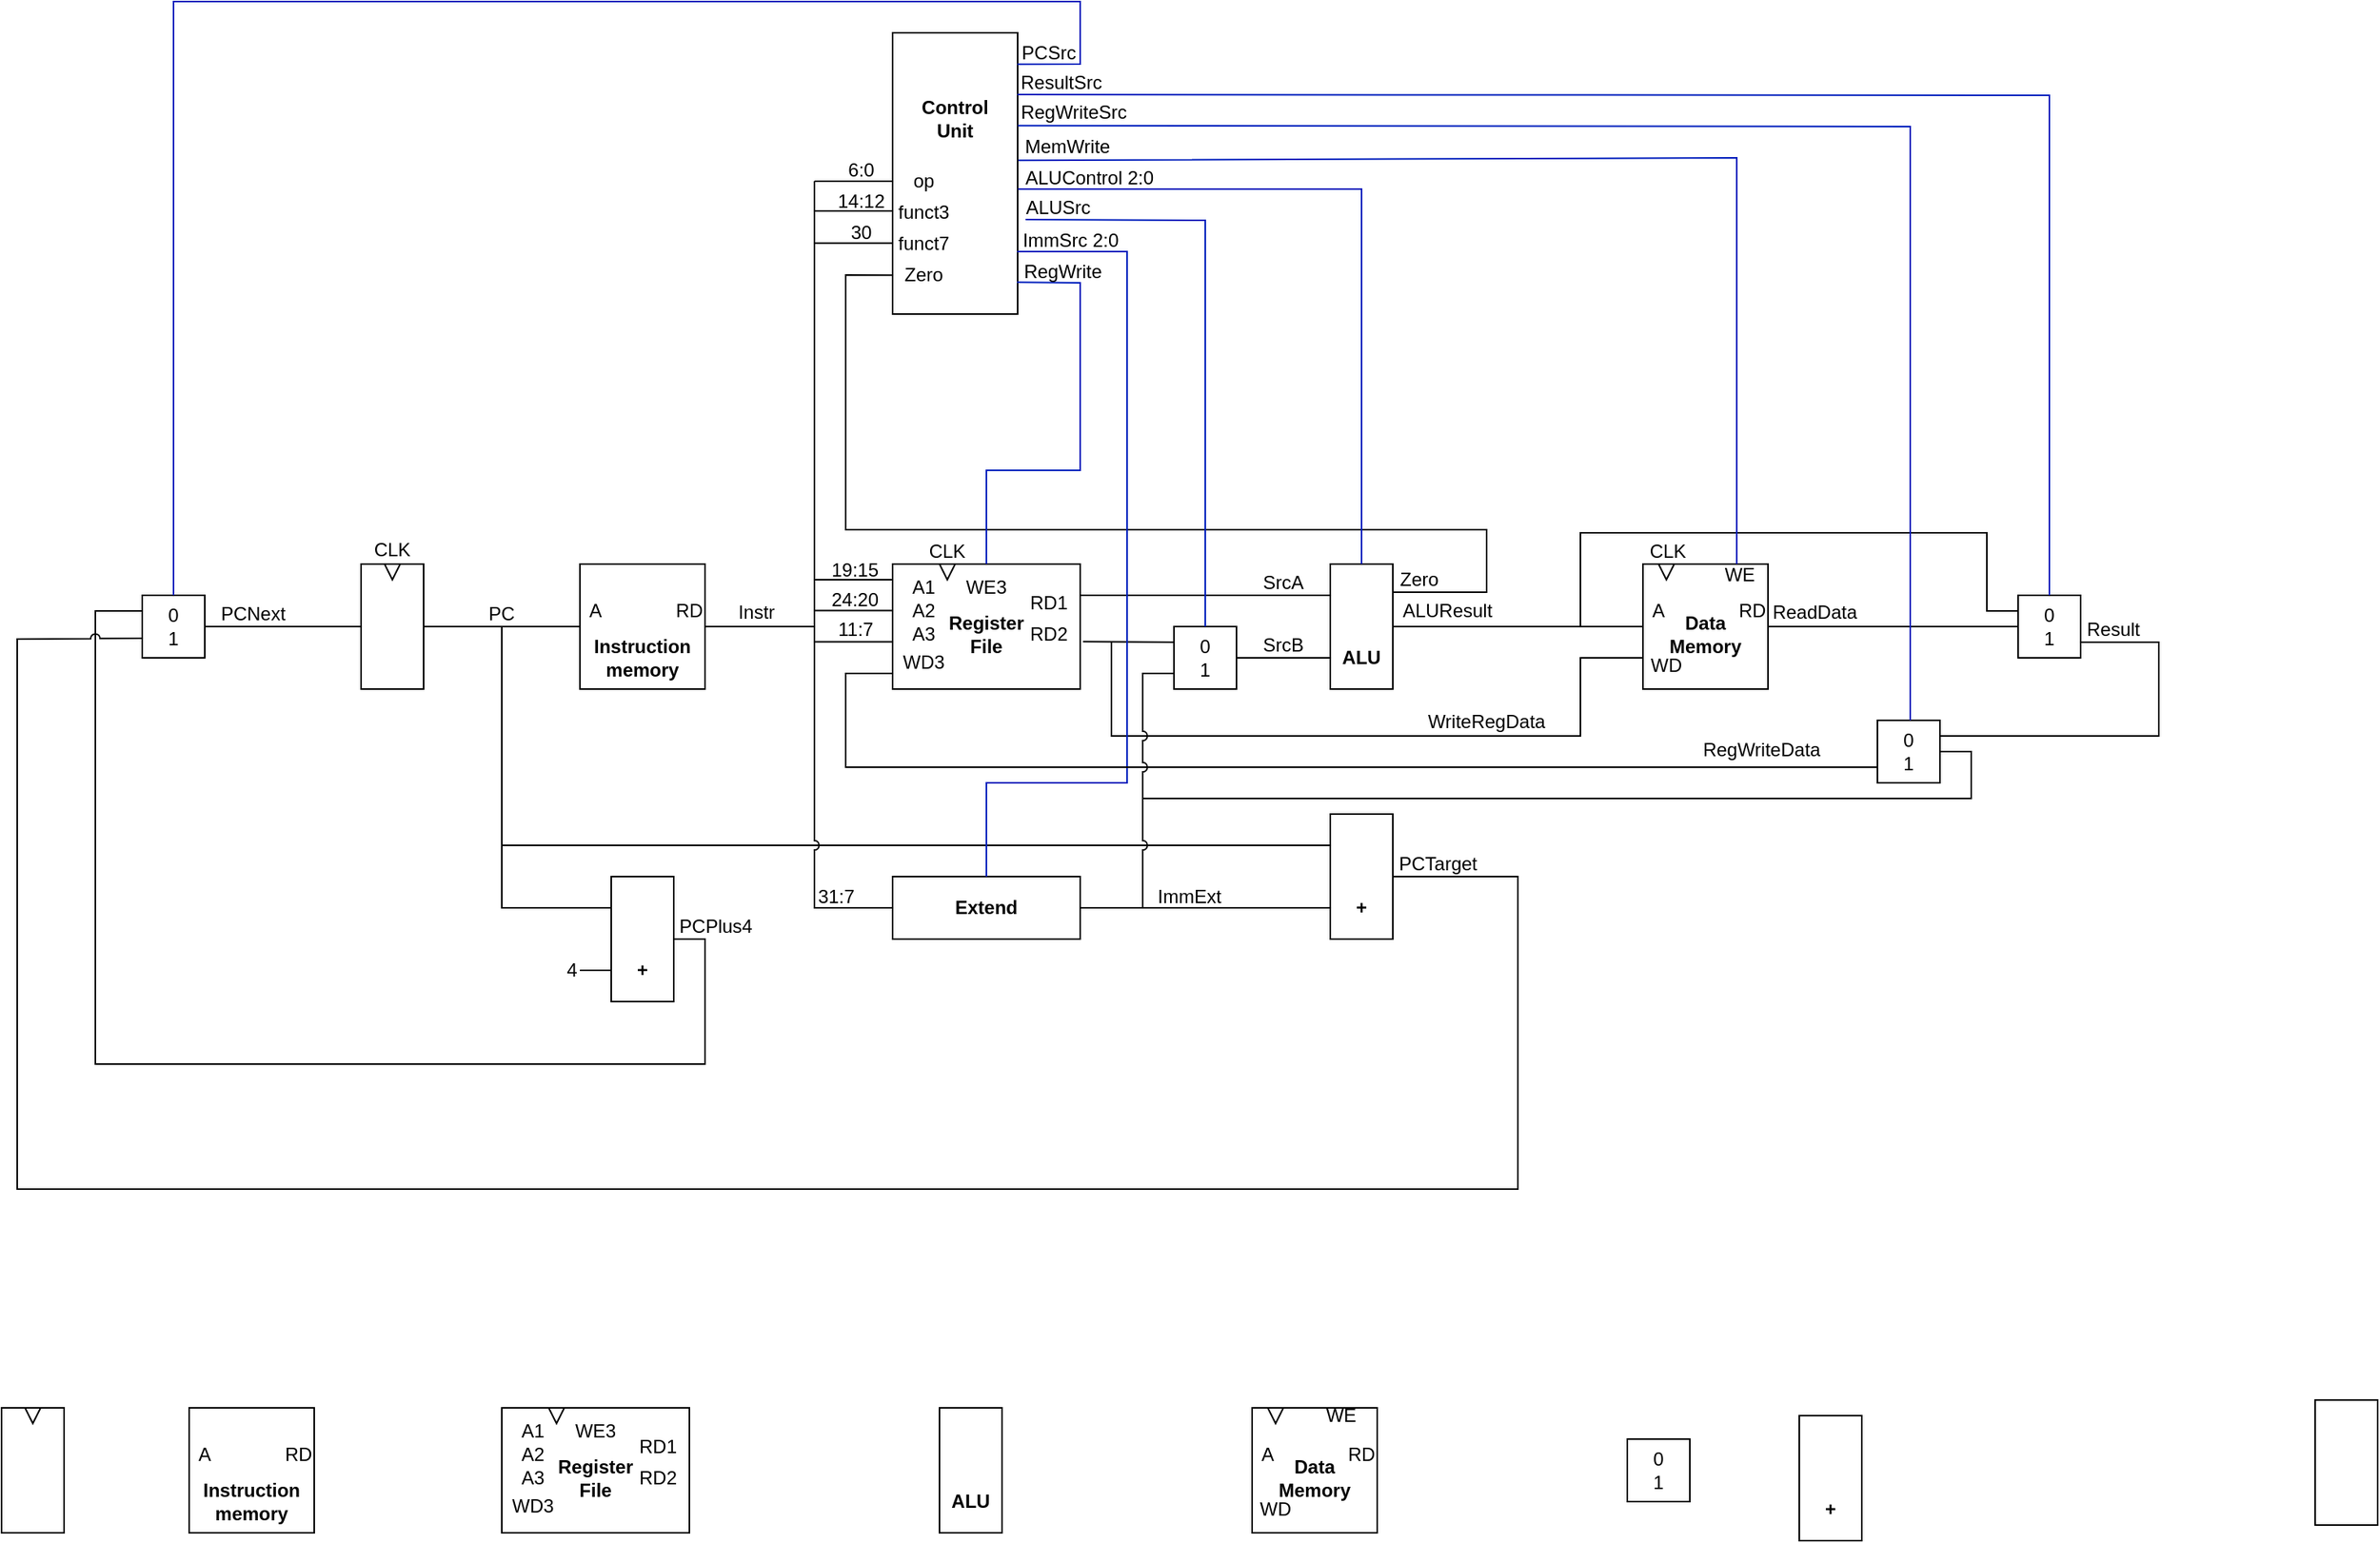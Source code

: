 <mxfile version="24.7.8">
  <diagram name="Seite-1" id="B3wQDSn_Ggxe3-jawK9m">
    <mxGraphModel dx="2730" dy="1460" grid="1" gridSize="5" guides="1" tooltips="1" connect="1" arrows="1" fold="1" page="1" pageScale="1" pageWidth="827" pageHeight="1169" math="0" shadow="0">
      <root>
        <mxCell id="0" />
        <mxCell id="1" parent="0" />
        <mxCell id="v6nRL9ZyeJhq903niSc_-1" value="" style="rounded=0;whiteSpace=wrap;html=1;" parent="1" vertex="1">
          <mxGeometry x="70" y="1380" width="80" height="80" as="geometry" />
        </mxCell>
        <mxCell id="v6nRL9ZyeJhq903niSc_-2" value="&lt;b&gt;Instruction&lt;/b&gt;&lt;div&gt;&lt;b&gt;memory&lt;/b&gt;&lt;/div&gt;" style="text;html=1;align=center;verticalAlign=middle;whiteSpace=wrap;rounded=0;" parent="1" vertex="1">
          <mxGeometry x="80" y="1425" width="60" height="30" as="geometry" />
        </mxCell>
        <mxCell id="v6nRL9ZyeJhq903niSc_-3" value="A" style="text;html=1;align=center;verticalAlign=middle;whiteSpace=wrap;rounded=0;" parent="1" vertex="1">
          <mxGeometry x="50" y="1395" width="60" height="30" as="geometry" />
        </mxCell>
        <mxCell id="v6nRL9ZyeJhq903niSc_-4" value="RD" style="text;html=1;align=center;verticalAlign=middle;whiteSpace=wrap;rounded=0;" parent="1" vertex="1">
          <mxGeometry x="110" y="1395" width="60" height="30" as="geometry" />
        </mxCell>
        <mxCell id="v6nRL9ZyeJhq903niSc_-5" value="" style="rounded=0;whiteSpace=wrap;html=1;" parent="1" vertex="1">
          <mxGeometry x="270" y="1380" width="120" height="80" as="geometry" />
        </mxCell>
        <mxCell id="v6nRL9ZyeJhq903niSc_-6" value="&lt;b&gt;Register File&lt;/b&gt;" style="text;html=1;align=center;verticalAlign=middle;whiteSpace=wrap;rounded=0;" parent="1" vertex="1">
          <mxGeometry x="300" y="1410" width="60" height="30" as="geometry" />
        </mxCell>
        <mxCell id="v6nRL9ZyeJhq903niSc_-7" value="A1" style="text;html=1;align=center;verticalAlign=middle;whiteSpace=wrap;rounded=0;" parent="1" vertex="1">
          <mxGeometry x="260" y="1380" width="60" height="30" as="geometry" />
        </mxCell>
        <mxCell id="v6nRL9ZyeJhq903niSc_-8" value="A2" style="text;html=1;align=center;verticalAlign=middle;whiteSpace=wrap;rounded=0;" parent="1" vertex="1">
          <mxGeometry x="260" y="1395" width="60" height="30" as="geometry" />
        </mxCell>
        <mxCell id="v6nRL9ZyeJhq903niSc_-9" value="A3" style="text;html=1;align=center;verticalAlign=middle;whiteSpace=wrap;rounded=0;" parent="1" vertex="1">
          <mxGeometry x="260" y="1410" width="60" height="30" as="geometry" />
        </mxCell>
        <mxCell id="v6nRL9ZyeJhq903niSc_-10" value="WD3" style="text;html=1;align=center;verticalAlign=middle;whiteSpace=wrap;rounded=0;" parent="1" vertex="1">
          <mxGeometry x="260" y="1430" width="60" height="25" as="geometry" />
        </mxCell>
        <mxCell id="v6nRL9ZyeJhq903niSc_-11" value="RD1" style="text;html=1;align=center;verticalAlign=middle;whiteSpace=wrap;rounded=0;" parent="1" vertex="1">
          <mxGeometry x="340" y="1390" width="60" height="30" as="geometry" />
        </mxCell>
        <mxCell id="v6nRL9ZyeJhq903niSc_-12" value="RD2" style="text;html=1;align=center;verticalAlign=middle;whiteSpace=wrap;rounded=0;" parent="1" vertex="1">
          <mxGeometry x="340" y="1410" width="60" height="30" as="geometry" />
        </mxCell>
        <mxCell id="v6nRL9ZyeJhq903niSc_-13" value="WE3" style="text;html=1;align=center;verticalAlign=middle;whiteSpace=wrap;rounded=0;" parent="1" vertex="1">
          <mxGeometry x="300" y="1380" width="60" height="30" as="geometry" />
        </mxCell>
        <mxCell id="v6nRL9ZyeJhq903niSc_-14" value="" style="triangle;whiteSpace=wrap;html=1;rotation=90;" parent="1" vertex="1">
          <mxGeometry x="300" y="1380" width="10" height="10" as="geometry" />
        </mxCell>
        <mxCell id="v6nRL9ZyeJhq903niSc_-18" value="" style="rounded=0;whiteSpace=wrap;html=1;" parent="1" vertex="1">
          <mxGeometry x="550" y="1380" width="40" height="80" as="geometry" />
        </mxCell>
        <mxCell id="v6nRL9ZyeJhq903niSc_-19" value="&lt;b&gt;ALU&lt;/b&gt;" style="text;html=1;align=center;verticalAlign=middle;whiteSpace=wrap;rounded=0;" parent="1" vertex="1">
          <mxGeometry x="540" y="1425" width="60" height="30" as="geometry" />
        </mxCell>
        <mxCell id="v6nRL9ZyeJhq903niSc_-21" value="" style="rounded=0;whiteSpace=wrap;html=1;" parent="1" vertex="1">
          <mxGeometry x="750" y="1380" width="80" height="80" as="geometry" />
        </mxCell>
        <mxCell id="v6nRL9ZyeJhq903niSc_-22" value="&lt;b&gt;Data&lt;/b&gt;&lt;div&gt;&lt;b&gt;Memory&lt;/b&gt;&lt;/div&gt;" style="text;html=1;align=center;verticalAlign=middle;whiteSpace=wrap;rounded=0;" parent="1" vertex="1">
          <mxGeometry x="760" y="1410" width="60" height="30" as="geometry" />
        </mxCell>
        <mxCell id="v6nRL9ZyeJhq903niSc_-23" value="A" style="text;html=1;align=center;verticalAlign=middle;whiteSpace=wrap;rounded=0;" parent="1" vertex="1">
          <mxGeometry x="730" y="1395" width="60" height="30" as="geometry" />
        </mxCell>
        <mxCell id="v6nRL9ZyeJhq903niSc_-24" value="RD" style="text;html=1;align=center;verticalAlign=middle;whiteSpace=wrap;rounded=0;" parent="1" vertex="1">
          <mxGeometry x="790" y="1395" width="60" height="30" as="geometry" />
        </mxCell>
        <mxCell id="v6nRL9ZyeJhq903niSc_-25" value="WE" style="text;html=1;align=center;verticalAlign=middle;whiteSpace=wrap;rounded=0;" parent="1" vertex="1">
          <mxGeometry x="777" y="1370" width="60" height="30" as="geometry" />
        </mxCell>
        <mxCell id="v6nRL9ZyeJhq903niSc_-27" value="" style="triangle;whiteSpace=wrap;html=1;rotation=90;" parent="1" vertex="1">
          <mxGeometry x="760" y="1380" width="10" height="10" as="geometry" />
        </mxCell>
        <mxCell id="v6nRL9ZyeJhq903niSc_-28" value="WD" style="text;html=1;align=center;verticalAlign=middle;whiteSpace=wrap;rounded=0;" parent="1" vertex="1">
          <mxGeometry x="735" y="1430" width="60" height="30" as="geometry" />
        </mxCell>
        <mxCell id="v6nRL9ZyeJhq903niSc_-29" value="" style="rounded=0;whiteSpace=wrap;html=1;" parent="1" vertex="1">
          <mxGeometry x="990" y="1400" width="40" height="40" as="geometry" />
        </mxCell>
        <mxCell id="v6nRL9ZyeJhq903niSc_-30" value="0&lt;div&gt;1&lt;/div&gt;" style="text;html=1;align=center;verticalAlign=middle;whiteSpace=wrap;rounded=0;" parent="1" vertex="1">
          <mxGeometry x="980" y="1405" width="60" height="30" as="geometry" />
        </mxCell>
        <mxCell id="v6nRL9ZyeJhq903niSc_-47" value="" style="rounded=0;whiteSpace=wrap;html=1;" parent="1" vertex="1">
          <mxGeometry x="1430" y="1375" width="40" height="80" as="geometry" />
        </mxCell>
        <mxCell id="v6nRL9ZyeJhq903niSc_-49" value="" style="rounded=0;whiteSpace=wrap;html=1;" parent="1" vertex="1">
          <mxGeometry x="320" y="840" width="80" height="80" as="geometry" />
        </mxCell>
        <mxCell id="v6nRL9ZyeJhq903niSc_-50" value="&lt;b&gt;Instruction&lt;/b&gt;&lt;div&gt;&lt;b&gt;memory&lt;/b&gt;&lt;/div&gt;" style="text;html=1;align=center;verticalAlign=middle;whiteSpace=wrap;rounded=0;" parent="1" vertex="1">
          <mxGeometry x="330" y="885" width="60" height="30" as="geometry" />
        </mxCell>
        <mxCell id="v6nRL9ZyeJhq903niSc_-51" value="A" style="text;html=1;align=center;verticalAlign=middle;whiteSpace=wrap;rounded=0;" parent="1" vertex="1">
          <mxGeometry x="300" y="855" width="60" height="30" as="geometry" />
        </mxCell>
        <mxCell id="v6nRL9ZyeJhq903niSc_-52" value="RD" style="text;html=1;align=center;verticalAlign=middle;whiteSpace=wrap;rounded=0;" parent="1" vertex="1">
          <mxGeometry x="360" y="855" width="60" height="30" as="geometry" />
        </mxCell>
        <mxCell id="v6nRL9ZyeJhq903niSc_-53" value="" style="rounded=0;whiteSpace=wrap;html=1;" parent="1" vertex="1">
          <mxGeometry x="520" y="840" width="120" height="80" as="geometry" />
        </mxCell>
        <mxCell id="v6nRL9ZyeJhq903niSc_-54" value="&lt;b&gt;Register File&lt;/b&gt;" style="text;html=1;align=center;verticalAlign=middle;whiteSpace=wrap;rounded=0;" parent="1" vertex="1">
          <mxGeometry x="550" y="870" width="60" height="30" as="geometry" />
        </mxCell>
        <mxCell id="v6nRL9ZyeJhq903niSc_-55" value="A1" style="text;html=1;align=center;verticalAlign=middle;whiteSpace=wrap;rounded=0;" parent="1" vertex="1">
          <mxGeometry x="510" y="840" width="60" height="30" as="geometry" />
        </mxCell>
        <mxCell id="v6nRL9ZyeJhq903niSc_-56" value="A2" style="text;html=1;align=center;verticalAlign=middle;whiteSpace=wrap;rounded=0;" parent="1" vertex="1">
          <mxGeometry x="510" y="855" width="60" height="30" as="geometry" />
        </mxCell>
        <mxCell id="v6nRL9ZyeJhq903niSc_-57" value="A3" style="text;html=1;align=center;verticalAlign=middle;whiteSpace=wrap;rounded=0;" parent="1" vertex="1">
          <mxGeometry x="510" y="870" width="60" height="30" as="geometry" />
        </mxCell>
        <mxCell id="v6nRL9ZyeJhq903niSc_-58" value="WD3" style="text;html=1;align=center;verticalAlign=middle;whiteSpace=wrap;rounded=0;" parent="1" vertex="1">
          <mxGeometry x="510" y="890" width="60" height="25" as="geometry" />
        </mxCell>
        <mxCell id="v6nRL9ZyeJhq903niSc_-59" value="RD1" style="text;html=1;align=center;verticalAlign=middle;whiteSpace=wrap;rounded=0;" parent="1" vertex="1">
          <mxGeometry x="590" y="850" width="60" height="30" as="geometry" />
        </mxCell>
        <mxCell id="v6nRL9ZyeJhq903niSc_-60" value="RD2" style="text;html=1;align=center;verticalAlign=middle;whiteSpace=wrap;rounded=0;" parent="1" vertex="1">
          <mxGeometry x="590" y="870" width="60" height="30" as="geometry" />
        </mxCell>
        <mxCell id="v6nRL9ZyeJhq903niSc_-61" value="WE3" style="text;html=1;align=center;verticalAlign=middle;whiteSpace=wrap;rounded=0;" parent="1" vertex="1">
          <mxGeometry x="550" y="840" width="60" height="30" as="geometry" />
        </mxCell>
        <mxCell id="v6nRL9ZyeJhq903niSc_-62" value="" style="triangle;whiteSpace=wrap;html=1;rotation=90;" parent="1" vertex="1">
          <mxGeometry x="550" y="840" width="10" height="10" as="geometry" />
        </mxCell>
        <mxCell id="v6nRL9ZyeJhq903niSc_-63" value="" style="rounded=0;whiteSpace=wrap;html=1;" parent="1" vertex="1">
          <mxGeometry x="800" y="840" width="40" height="80" as="geometry" />
        </mxCell>
        <mxCell id="v6nRL9ZyeJhq903niSc_-64" value="&lt;b&gt;ALU&lt;/b&gt;" style="text;html=1;align=center;verticalAlign=middle;whiteSpace=wrap;rounded=0;" parent="1" vertex="1">
          <mxGeometry x="790" y="885" width="60" height="30" as="geometry" />
        </mxCell>
        <mxCell id="v6nRL9ZyeJhq903niSc_-65" value="" style="rounded=0;whiteSpace=wrap;html=1;" parent="1" vertex="1">
          <mxGeometry x="1000" y="840" width="80" height="80" as="geometry" />
        </mxCell>
        <mxCell id="v6nRL9ZyeJhq903niSc_-66" value="&lt;b&gt;Data&lt;/b&gt;&lt;div&gt;&lt;b&gt;Memory&lt;/b&gt;&lt;/div&gt;" style="text;html=1;align=center;verticalAlign=middle;whiteSpace=wrap;rounded=0;" parent="1" vertex="1">
          <mxGeometry x="1010" y="870" width="60" height="30" as="geometry" />
        </mxCell>
        <mxCell id="v6nRL9ZyeJhq903niSc_-67" value="A" style="text;html=1;align=center;verticalAlign=middle;whiteSpace=wrap;rounded=0;" parent="1" vertex="1">
          <mxGeometry x="980" y="855" width="60" height="30" as="geometry" />
        </mxCell>
        <mxCell id="v6nRL9ZyeJhq903niSc_-68" value="RD" style="text;html=1;align=center;verticalAlign=middle;whiteSpace=wrap;rounded=0;" parent="1" vertex="1">
          <mxGeometry x="1040" y="855" width="60" height="30" as="geometry" />
        </mxCell>
        <mxCell id="v6nRL9ZyeJhq903niSc_-69" value="WE" style="text;html=1;align=center;verticalAlign=middle;whiteSpace=wrap;rounded=0;" parent="1" vertex="1">
          <mxGeometry x="1032" y="832" width="60" height="30" as="geometry" />
        </mxCell>
        <mxCell id="v6nRL9ZyeJhq903niSc_-70" value="" style="triangle;whiteSpace=wrap;html=1;rotation=90;" parent="1" vertex="1">
          <mxGeometry x="1010" y="840" width="10" height="10" as="geometry" />
        </mxCell>
        <mxCell id="v6nRL9ZyeJhq903niSc_-71" value="WD" style="text;html=1;align=center;verticalAlign=middle;whiteSpace=wrap;rounded=0;" parent="1" vertex="1">
          <mxGeometry x="985" y="890" width="60" height="30" as="geometry" />
        </mxCell>
        <mxCell id="v6nRL9ZyeJhq903niSc_-72" value="" style="rounded=0;whiteSpace=wrap;html=1;" parent="1" vertex="1">
          <mxGeometry x="1240" y="860" width="40" height="40" as="geometry" />
        </mxCell>
        <mxCell id="v6nRL9ZyeJhq903niSc_-73" value="0&lt;div&gt;1&lt;/div&gt;" style="text;html=1;align=center;verticalAlign=middle;whiteSpace=wrap;rounded=0;" parent="1" vertex="1">
          <mxGeometry x="1230" y="865" width="60" height="30" as="geometry" />
        </mxCell>
        <mxCell id="v6nRL9ZyeJhq903niSc_-74" value="" style="rounded=0;whiteSpace=wrap;html=1;" parent="1" vertex="1">
          <mxGeometry x="800" y="1000" width="40" height="80" as="geometry" />
        </mxCell>
        <mxCell id="v6nRL9ZyeJhq903niSc_-75" value="&lt;b&gt;+&lt;/b&gt;" style="text;html=1;align=center;verticalAlign=middle;whiteSpace=wrap;rounded=0;" parent="1" vertex="1">
          <mxGeometry x="790" y="1045" width="60" height="30" as="geometry" />
        </mxCell>
        <mxCell id="v6nRL9ZyeJhq903niSc_-76" value="" style="rounded=0;whiteSpace=wrap;html=1;" parent="1" vertex="1">
          <mxGeometry x="520" y="1040" width="120" height="40" as="geometry" />
        </mxCell>
        <mxCell id="v6nRL9ZyeJhq903niSc_-77" value="&lt;b&gt;Extend&lt;/b&gt;" style="text;html=1;align=center;verticalAlign=middle;whiteSpace=wrap;rounded=0;" parent="1" vertex="1">
          <mxGeometry x="550" y="1045" width="60" height="30" as="geometry" />
        </mxCell>
        <mxCell id="v6nRL9ZyeJhq903niSc_-78" value="" style="rounded=0;whiteSpace=wrap;html=1;" parent="1" vertex="1">
          <mxGeometry x="340" y="1040" width="40" height="80" as="geometry" />
        </mxCell>
        <mxCell id="v6nRL9ZyeJhq903niSc_-79" value="&lt;b&gt;+&lt;/b&gt;" style="text;html=1;align=center;verticalAlign=middle;whiteSpace=wrap;rounded=0;" parent="1" vertex="1">
          <mxGeometry x="330" y="1085" width="60" height="30" as="geometry" />
        </mxCell>
        <mxCell id="v6nRL9ZyeJhq903niSc_-80" value="" style="rounded=0;whiteSpace=wrap;html=1;" parent="1" vertex="1">
          <mxGeometry x="1100" y="1385" width="40" height="80" as="geometry" />
        </mxCell>
        <mxCell id="v6nRL9ZyeJhq903niSc_-81" value="&lt;b&gt;+&lt;/b&gt;" style="text;html=1;align=center;verticalAlign=middle;whiteSpace=wrap;rounded=0;" parent="1" vertex="1">
          <mxGeometry x="1090" y="1430" width="60" height="30" as="geometry" />
        </mxCell>
        <mxCell id="v6nRL9ZyeJhq903niSc_-82" value="" style="rounded=0;whiteSpace=wrap;html=1;" parent="1" vertex="1">
          <mxGeometry x="40" y="860" width="40" height="40" as="geometry" />
        </mxCell>
        <mxCell id="v6nRL9ZyeJhq903niSc_-83" value="0&lt;div&gt;1&lt;/div&gt;" style="text;html=1;align=center;verticalAlign=middle;whiteSpace=wrap;rounded=0;" parent="1" vertex="1">
          <mxGeometry x="40" y="865" width="40" height="30" as="geometry" />
        </mxCell>
        <mxCell id="v6nRL9ZyeJhq903niSc_-84" value="" style="rounded=0;whiteSpace=wrap;html=1;" parent="1" vertex="1">
          <mxGeometry x="-50" y="1380" width="40" height="80" as="geometry" />
        </mxCell>
        <mxCell id="v6nRL9ZyeJhq903niSc_-86" value="" style="triangle;whiteSpace=wrap;html=1;rotation=90;" parent="1" vertex="1">
          <mxGeometry x="-35" y="1380" width="10" height="10" as="geometry" />
        </mxCell>
        <mxCell id="v6nRL9ZyeJhq903niSc_-94" value="" style="rounded=0;whiteSpace=wrap;html=1;" parent="1" vertex="1">
          <mxGeometry x="180" y="840" width="40" height="80" as="geometry" />
        </mxCell>
        <mxCell id="v6nRL9ZyeJhq903niSc_-95" value="" style="triangle;whiteSpace=wrap;html=1;rotation=90;" parent="1" vertex="1">
          <mxGeometry x="195" y="840" width="10" height="10" as="geometry" />
        </mxCell>
        <mxCell id="v6nRL9ZyeJhq903niSc_-97" value="" style="rounded=0;whiteSpace=wrap;html=1;" parent="1" vertex="1">
          <mxGeometry x="700" y="880" width="40" height="40" as="geometry" />
        </mxCell>
        <mxCell id="v6nRL9ZyeJhq903niSc_-98" value="0&lt;div&gt;1&lt;/div&gt;" style="text;html=1;align=center;verticalAlign=middle;whiteSpace=wrap;rounded=0;" parent="1" vertex="1">
          <mxGeometry x="690" y="885" width="60" height="30" as="geometry" />
        </mxCell>
        <mxCell id="v6nRL9ZyeJhq903niSc_-100" value="" style="endArrow=none;html=1;rounded=0;entryX=0;entryY=0.5;entryDx=0;entryDy=0;exitX=1;exitY=0.5;exitDx=0;exitDy=0;" parent="1" source="v6nRL9ZyeJhq903niSc_-83" target="v6nRL9ZyeJhq903niSc_-94" edge="1">
          <mxGeometry width="50" height="50" relative="1" as="geometry">
            <mxPoint x="80" y="880" as="sourcePoint" />
            <mxPoint x="180" y="879" as="targetPoint" />
          </mxGeometry>
        </mxCell>
        <mxCell id="v6nRL9ZyeJhq903niSc_-101" value="" style="endArrow=none;html=1;rounded=0;exitX=1;exitY=0.5;exitDx=0;exitDy=0;entryX=0;entryY=0.5;entryDx=0;entryDy=0;" parent="1" source="v6nRL9ZyeJhq903niSc_-94" target="v6nRL9ZyeJhq903niSc_-49" edge="1">
          <mxGeometry width="50" height="50" relative="1" as="geometry">
            <mxPoint x="160" y="960" as="sourcePoint" />
            <mxPoint x="210" y="910" as="targetPoint" />
          </mxGeometry>
        </mxCell>
        <mxCell id="v6nRL9ZyeJhq903niSc_-102" value="" style="endArrow=none;html=1;rounded=0;exitX=0;exitY=0.25;exitDx=0;exitDy=0;" parent="1" source="v6nRL9ZyeJhq903niSc_-78" edge="1">
          <mxGeometry width="50" height="50" relative="1" as="geometry">
            <mxPoint x="270" y="1040" as="sourcePoint" />
            <mxPoint x="270" y="880" as="targetPoint" />
            <Array as="points">
              <mxPoint x="270" y="1060" />
            </Array>
          </mxGeometry>
        </mxCell>
        <mxCell id="v6nRL9ZyeJhq903niSc_-103" value="" style="endArrow=none;html=1;rounded=0;exitX=0;exitY=0.75;exitDx=0;exitDy=0;" parent="1" source="v6nRL9ZyeJhq903niSc_-78" edge="1">
          <mxGeometry width="50" height="50" relative="1" as="geometry">
            <mxPoint x="170" y="980" as="sourcePoint" />
            <mxPoint x="320" y="1100" as="targetPoint" />
          </mxGeometry>
        </mxCell>
        <mxCell id="v6nRL9ZyeJhq903niSc_-104" value="" style="endArrow=none;html=1;rounded=0;exitX=1;exitY=0.5;exitDx=0;exitDy=0;entryX=0;entryY=0.25;entryDx=0;entryDy=0;" parent="1" source="v6nRL9ZyeJhq903niSc_-78" target="v6nRL9ZyeJhq903niSc_-82" edge="1">
          <mxGeometry width="50" height="50" relative="1" as="geometry">
            <mxPoint x="170" y="940" as="sourcePoint" />
            <mxPoint x="10" y="880" as="targetPoint" />
            <Array as="points">
              <mxPoint x="400" y="1080" />
              <mxPoint x="400" y="1160" />
              <mxPoint x="10" y="1160" />
              <mxPoint x="10" y="870" />
            </Array>
          </mxGeometry>
        </mxCell>
        <mxCell id="v6nRL9ZyeJhq903niSc_-105" value="PCPlus4" style="text;html=1;align=center;verticalAlign=middle;whiteSpace=wrap;rounded=0;" parent="1" vertex="1">
          <mxGeometry x="377" y="1057" width="60" height="30" as="geometry" />
        </mxCell>
        <mxCell id="v6nRL9ZyeJhq903niSc_-106" value="CLK" style="text;html=1;align=center;verticalAlign=middle;whiteSpace=wrap;rounded=0;" parent="1" vertex="1">
          <mxGeometry x="170" y="816" width="60" height="30" as="geometry" />
        </mxCell>
        <mxCell id="v6nRL9ZyeJhq903niSc_-107" value="PC" style="text;html=1;align=center;verticalAlign=middle;whiteSpace=wrap;rounded=0;" parent="1" vertex="1">
          <mxGeometry x="240" y="857" width="60" height="30" as="geometry" />
        </mxCell>
        <mxCell id="v6nRL9ZyeJhq903niSc_-108" value="" style="endArrow=none;html=1;rounded=0;" parent="1" edge="1">
          <mxGeometry width="50" height="50" relative="1" as="geometry">
            <mxPoint x="400" y="880" as="sourcePoint" />
            <mxPoint x="470" y="880" as="targetPoint" />
          </mxGeometry>
        </mxCell>
        <mxCell id="v6nRL9ZyeJhq903niSc_-109" value="Instr" style="text;html=1;align=center;verticalAlign=middle;whiteSpace=wrap;rounded=0;" parent="1" vertex="1">
          <mxGeometry x="403" y="856" width="60" height="30" as="geometry" />
        </mxCell>
        <mxCell id="v6nRL9ZyeJhq903niSc_-110" value="" style="endArrow=none;html=1;rounded=0;entryX=0;entryY=0.25;entryDx=0;entryDy=0;" parent="1" target="v6nRL9ZyeJhq903niSc_-74" edge="1">
          <mxGeometry width="50" height="50" relative="1" as="geometry">
            <mxPoint x="270" y="1020" as="sourcePoint" />
            <mxPoint x="440" y="1150" as="targetPoint" />
          </mxGeometry>
        </mxCell>
        <mxCell id="v6nRL9ZyeJhq903niSc_-111" value="4" style="text;html=1;align=center;verticalAlign=middle;whiteSpace=wrap;rounded=0;" parent="1" vertex="1">
          <mxGeometry x="285" y="1085" width="60" height="30" as="geometry" />
        </mxCell>
        <mxCell id="v6nRL9ZyeJhq903niSc_-114" value="" style="endArrow=none;html=1;rounded=0;exitX=1;exitY=0.5;exitDx=0;exitDy=0;entryX=0;entryY=0.75;entryDx=0;entryDy=0;jumpStyle=arc;" parent="1" source="v6nRL9ZyeJhq903niSc_-74" target="v6nRL9ZyeJhq903niSc_-83" edge="1">
          <mxGeometry width="50" height="50" relative="1" as="geometry">
            <mxPoint x="910" y="1020" as="sourcePoint" />
            <mxPoint x="-40" y="880" as="targetPoint" />
            <Array as="points">
              <mxPoint x="920" y="1040" />
              <mxPoint x="920" y="1240" />
              <mxPoint x="-40" y="1240" />
              <mxPoint x="-40" y="888" />
            </Array>
          </mxGeometry>
        </mxCell>
        <mxCell id="v6nRL9ZyeJhq903niSc_-115" value="" style="endArrow=none;html=1;rounded=0;entryX=0;entryY=0.75;entryDx=0;entryDy=0;exitX=1;exitY=0.5;exitDx=0;exitDy=0;" parent="1" source="v6nRL9ZyeJhq903niSc_-76" target="v6nRL9ZyeJhq903niSc_-74" edge="1">
          <mxGeometry width="50" height="50" relative="1" as="geometry">
            <mxPoint x="680" y="1190" as="sourcePoint" />
            <mxPoint x="730" y="1140" as="targetPoint" />
          </mxGeometry>
        </mxCell>
        <mxCell id="v6nRL9ZyeJhq903niSc_-116" value="PCNext" style="text;html=1;align=center;verticalAlign=middle;whiteSpace=wrap;rounded=0;" parent="1" vertex="1">
          <mxGeometry x="81" y="857" width="60" height="30" as="geometry" />
        </mxCell>
        <mxCell id="v6nRL9ZyeJhq903niSc_-117" value="PCTarget" style="text;html=1;align=center;verticalAlign=middle;whiteSpace=wrap;rounded=0;" parent="1" vertex="1">
          <mxGeometry x="839" y="1017" width="60" height="30" as="geometry" />
        </mxCell>
        <mxCell id="C3Nfjxdee0-gI_8D5c7Y-2" value="Result" style="text;html=1;align=center;verticalAlign=middle;whiteSpace=wrap;rounded=0;" parent="1" vertex="1">
          <mxGeometry x="1271" y="867" width="60" height="30" as="geometry" />
        </mxCell>
        <mxCell id="C3Nfjxdee0-gI_8D5c7Y-3" value="" style="endArrow=none;html=1;rounded=0;entryX=0;entryY=0.5;entryDx=0;entryDy=0;exitX=1;exitY=0.5;exitDx=0;exitDy=0;" parent="1" source="v6nRL9ZyeJhq903niSc_-65" target="v6nRL9ZyeJhq903niSc_-72" edge="1">
          <mxGeometry width="50" height="50" relative="1" as="geometry">
            <mxPoint x="1080" y="880" as="sourcePoint" />
            <mxPoint x="1180" y="940" as="targetPoint" />
          </mxGeometry>
        </mxCell>
        <mxCell id="C3Nfjxdee0-gI_8D5c7Y-4" value="" style="endArrow=none;html=1;rounded=0;entryX=0;entryY=0.5;entryDx=0;entryDy=0;exitX=1;exitY=0.5;exitDx=0;exitDy=0;" parent="1" source="v6nRL9ZyeJhq903niSc_-63" target="v6nRL9ZyeJhq903niSc_-65" edge="1">
          <mxGeometry width="50" height="50" relative="1" as="geometry">
            <mxPoint x="1080" y="990" as="sourcePoint" />
            <mxPoint x="1130" y="940" as="targetPoint" />
          </mxGeometry>
        </mxCell>
        <mxCell id="C3Nfjxdee0-gI_8D5c7Y-5" value="" style="endArrow=none;html=1;rounded=0;entryX=0;entryY=0.25;entryDx=0;entryDy=0;" parent="1" target="v6nRL9ZyeJhq903niSc_-72" edge="1">
          <mxGeometry width="50" height="50" relative="1" as="geometry">
            <mxPoint x="960" y="880" as="sourcePoint" />
            <mxPoint x="1200" y="860" as="targetPoint" />
            <Array as="points">
              <mxPoint x="960" y="820" />
              <mxPoint x="1220" y="820" />
              <mxPoint x="1220" y="870" />
            </Array>
          </mxGeometry>
        </mxCell>
        <mxCell id="C3Nfjxdee0-gI_8D5c7Y-6" value="ALUResult" style="text;html=1;align=center;verticalAlign=middle;whiteSpace=wrap;rounded=0;" parent="1" vertex="1">
          <mxGeometry x="845" y="855" width="60" height="30" as="geometry" />
        </mxCell>
        <mxCell id="C3Nfjxdee0-gI_8D5c7Y-7" value="ReadData" style="text;html=1;align=center;verticalAlign=middle;whiteSpace=wrap;rounded=0;" parent="1" vertex="1">
          <mxGeometry x="1080" y="856" width="60" height="30" as="geometry" />
        </mxCell>
        <mxCell id="C3Nfjxdee0-gI_8D5c7Y-8" value="" style="endArrow=none;html=1;rounded=0;entryX=0;entryY=0.25;entryDx=0;entryDy=0;exitX=1;exitY=0.25;exitDx=0;exitDy=0;" parent="1" source="v6nRL9ZyeJhq903niSc_-53" target="v6nRL9ZyeJhq903niSc_-63" edge="1">
          <mxGeometry width="50" height="50" relative="1" as="geometry">
            <mxPoint x="980" y="1040" as="sourcePoint" />
            <mxPoint x="1030" y="990" as="targetPoint" />
          </mxGeometry>
        </mxCell>
        <mxCell id="C3Nfjxdee0-gI_8D5c7Y-9" value="SrcA" style="text;html=1;align=center;verticalAlign=middle;whiteSpace=wrap;rounded=0;" parent="1" vertex="1">
          <mxGeometry x="740" y="837" width="60" height="30" as="geometry" />
        </mxCell>
        <mxCell id="C3Nfjxdee0-gI_8D5c7Y-12" value="" style="endArrow=none;html=1;rounded=0;entryX=0;entryY=0.75;entryDx=0;entryDy=0;exitX=1;exitY=0.5;exitDx=0;exitDy=0;" parent="1" source="v6nRL9ZyeJhq903niSc_-97" target="v6nRL9ZyeJhq903niSc_-63" edge="1">
          <mxGeometry width="50" height="50" relative="1" as="geometry">
            <mxPoint x="730" y="950" as="sourcePoint" />
            <mxPoint x="1030" y="990" as="targetPoint" />
          </mxGeometry>
        </mxCell>
        <mxCell id="C3Nfjxdee0-gI_8D5c7Y-13" value="SrcB" style="text;html=1;align=center;verticalAlign=middle;whiteSpace=wrap;rounded=0;" parent="1" vertex="1">
          <mxGeometry x="740" y="877" width="60" height="30" as="geometry" />
        </mxCell>
        <mxCell id="C3Nfjxdee0-gI_8D5c7Y-14" value="" style="endArrow=none;html=1;rounded=0;exitX=1.015;exitY=0.62;exitDx=0;exitDy=0;exitPerimeter=0;entryX=0;entryY=0.25;entryDx=0;entryDy=0;" parent="1" source="v6nRL9ZyeJhq903niSc_-53" target="v6nRL9ZyeJhq903niSc_-97" edge="1">
          <mxGeometry width="50" height="50" relative="1" as="geometry">
            <mxPoint x="820" y="1010" as="sourcePoint" />
            <mxPoint x="680" y="930" as="targetPoint" />
          </mxGeometry>
        </mxCell>
        <mxCell id="C3Nfjxdee0-gI_8D5c7Y-16" value="ImmExt" style="text;html=1;align=center;verticalAlign=middle;whiteSpace=wrap;rounded=0;" parent="1" vertex="1">
          <mxGeometry x="680" y="1038" width="60" height="30" as="geometry" />
        </mxCell>
        <mxCell id="C3Nfjxdee0-gI_8D5c7Y-20" value="" style="endArrow=none;html=1;rounded=0;exitX=0;exitY=0.75;exitDx=0;exitDy=0;" parent="1" source="v6nRL9ZyeJhq903niSc_-65" edge="1">
          <mxGeometry width="50" height="50" relative="1" as="geometry">
            <mxPoint x="960" y="910" as="sourcePoint" />
            <mxPoint x="660" y="890" as="targetPoint" />
            <Array as="points">
              <mxPoint x="960" y="900" />
              <mxPoint x="960" y="950" />
              <mxPoint x="660" y="950" />
            </Array>
          </mxGeometry>
        </mxCell>
        <mxCell id="C3Nfjxdee0-gI_8D5c7Y-21" value="" style="endArrow=none;html=1;rounded=0;entryX=1;entryY=0.25;entryDx=0;entryDy=0;exitX=-0.004;exitY=0.873;exitDx=0;exitDy=0;exitPerimeter=0;" parent="1" edge="1">
          <mxGeometry width="50" height="50" relative="1" as="geometry">
            <mxPoint x="519.68" y="655.14" as="sourcePoint" />
            <mxPoint x="840" y="858" as="targetPoint" />
            <Array as="points">
              <mxPoint x="490" y="655" />
              <mxPoint x="490" y="818" />
              <mxPoint x="900" y="818" />
              <mxPoint x="900" y="858" />
            </Array>
          </mxGeometry>
        </mxCell>
        <mxCell id="C3Nfjxdee0-gI_8D5c7Y-22" value="Zero" style="text;html=1;align=center;verticalAlign=middle;whiteSpace=wrap;rounded=0;" parent="1" vertex="1">
          <mxGeometry x="827" y="835" width="60" height="30" as="geometry" />
        </mxCell>
        <mxCell id="C3Nfjxdee0-gI_8D5c7Y-26" value="" style="endArrow=none;html=1;rounded=0;exitX=0;exitY=0.5;exitDx=0;exitDy=0;jumpStyle=arc;" parent="1" source="v6nRL9ZyeJhq903niSc_-76" edge="1">
          <mxGeometry width="50" height="50" relative="1" as="geometry">
            <mxPoint x="470" y="910" as="sourcePoint" />
            <mxPoint x="470" y="595" as="targetPoint" />
            <Array as="points">
              <mxPoint x="470" y="1060" />
            </Array>
          </mxGeometry>
        </mxCell>
        <mxCell id="C3Nfjxdee0-gI_8D5c7Y-27" value="19:15" style="text;html=1;align=center;verticalAlign=middle;whiteSpace=wrap;rounded=0;" parent="1" vertex="1">
          <mxGeometry x="478" y="840" width="36" height="8" as="geometry" />
        </mxCell>
        <mxCell id="C3Nfjxdee0-gI_8D5c7Y-29" value="24:20" style="text;html=1;align=center;verticalAlign=middle;whiteSpace=wrap;rounded=0;" parent="1" vertex="1">
          <mxGeometry x="483" y="859" width="26" height="8" as="geometry" />
        </mxCell>
        <mxCell id="C3Nfjxdee0-gI_8D5c7Y-30" value="11:7" style="text;html=1;align=center;verticalAlign=middle;whiteSpace=wrap;rounded=0;" parent="1" vertex="1">
          <mxGeometry x="484" y="876" width="25" height="12" as="geometry" />
        </mxCell>
        <mxCell id="C3Nfjxdee0-gI_8D5c7Y-31" value="31:7" style="text;html=1;align=center;verticalAlign=middle;whiteSpace=wrap;rounded=0;" parent="1" vertex="1">
          <mxGeometry x="454" y="1038" width="60" height="30" as="geometry" />
        </mxCell>
        <mxCell id="C3Nfjxdee0-gI_8D5c7Y-32" value="CLK" style="text;html=1;align=center;verticalAlign=middle;whiteSpace=wrap;rounded=0;" parent="1" vertex="1">
          <mxGeometry x="986" y="817" width="60" height="30" as="geometry" />
        </mxCell>
        <mxCell id="C3Nfjxdee0-gI_8D5c7Y-33" value="CLK" style="text;html=1;align=center;verticalAlign=middle;whiteSpace=wrap;rounded=0;" parent="1" vertex="1">
          <mxGeometry x="525" y="817" width="60" height="30" as="geometry" />
        </mxCell>
        <mxCell id="C3Nfjxdee0-gI_8D5c7Y-34" value="" style="rounded=0;whiteSpace=wrap;html=1;" parent="1" vertex="1">
          <mxGeometry x="520" y="500" width="80" height="180" as="geometry" />
        </mxCell>
        <mxCell id="C3Nfjxdee0-gI_8D5c7Y-35" value="&lt;b&gt;Control&lt;/b&gt;&lt;div&gt;&lt;b&gt;Unit&lt;/b&gt;&lt;/div&gt;" style="text;html=1;align=center;verticalAlign=middle;whiteSpace=wrap;rounded=0;" parent="1" vertex="1">
          <mxGeometry x="530" y="540" width="60" height="30" as="geometry" />
        </mxCell>
        <mxCell id="C3Nfjxdee0-gI_8D5c7Y-36" value="op" style="text;html=1;align=center;verticalAlign=middle;whiteSpace=wrap;rounded=0;" parent="1" vertex="1">
          <mxGeometry x="510" y="580" width="60" height="30" as="geometry" />
        </mxCell>
        <mxCell id="C3Nfjxdee0-gI_8D5c7Y-37" value="funct3" style="text;html=1;align=center;verticalAlign=middle;whiteSpace=wrap;rounded=0;" parent="1" vertex="1">
          <mxGeometry x="510" y="600" width="60" height="30" as="geometry" />
        </mxCell>
        <mxCell id="C3Nfjxdee0-gI_8D5c7Y-38" value="funct7" style="text;html=1;align=center;verticalAlign=middle;whiteSpace=wrap;rounded=0;" parent="1" vertex="1">
          <mxGeometry x="510" y="620" width="60" height="30" as="geometry" />
        </mxCell>
        <mxCell id="C3Nfjxdee0-gI_8D5c7Y-39" value="Zero" style="text;html=1;align=center;verticalAlign=middle;whiteSpace=wrap;rounded=0;" parent="1" vertex="1">
          <mxGeometry x="510" y="640" width="60" height="30" as="geometry" />
        </mxCell>
        <mxCell id="C3Nfjxdee0-gI_8D5c7Y-40" value="" style="endArrow=none;html=1;rounded=0;entryX=0;entryY=0.5;entryDx=0;entryDy=0;" parent="1" edge="1">
          <mxGeometry width="50" height="50" relative="1" as="geometry">
            <mxPoint x="470" y="595" as="sourcePoint" />
            <mxPoint x="520" y="595" as="targetPoint" />
          </mxGeometry>
        </mxCell>
        <mxCell id="C3Nfjxdee0-gI_8D5c7Y-41" value="" style="endArrow=none;html=1;rounded=0;entryX=0.167;entryY=0.167;entryDx=0;entryDy=0;entryPerimeter=0;" parent="1" edge="1">
          <mxGeometry width="50" height="50" relative="1" as="geometry">
            <mxPoint x="470" y="614" as="sourcePoint" />
            <mxPoint x="520.02" y="614.01" as="targetPoint" />
          </mxGeometry>
        </mxCell>
        <mxCell id="C3Nfjxdee0-gI_8D5c7Y-43" value="" style="endArrow=none;html=1;rounded=0;entryX=0.001;entryY=0.598;entryDx=0;entryDy=0;entryPerimeter=0;" parent="1" edge="1">
          <mxGeometry width="50" height="50" relative="1" as="geometry">
            <mxPoint x="470" y="634.57" as="sourcePoint" />
            <mxPoint x="520" y="634.57" as="targetPoint" />
          </mxGeometry>
        </mxCell>
        <mxCell id="C3Nfjxdee0-gI_8D5c7Y-44" value="6:0" style="text;html=1;align=center;verticalAlign=middle;whiteSpace=wrap;rounded=0;" parent="1" vertex="1">
          <mxGeometry x="489" y="583" width="22" height="10" as="geometry" />
        </mxCell>
        <mxCell id="C3Nfjxdee0-gI_8D5c7Y-45" value="14:12" style="text;html=1;align=center;verticalAlign=middle;whiteSpace=wrap;rounded=0;" parent="1" vertex="1">
          <mxGeometry x="490" y="606" width="20" height="4" as="geometry" />
        </mxCell>
        <mxCell id="C3Nfjxdee0-gI_8D5c7Y-48" value="30" style="text;html=1;align=center;verticalAlign=middle;whiteSpace=wrap;rounded=0;" parent="1" vertex="1">
          <mxGeometry x="470" y="613" width="60" height="30" as="geometry" />
        </mxCell>
        <mxCell id="C3Nfjxdee0-gI_8D5c7Y-50" value="" style="endArrow=none;html=1;rounded=0;exitX=0.5;exitY=0;exitDx=0;exitDy=0;entryX=0.998;entryY=0.112;entryDx=0;entryDy=0;entryPerimeter=0;fillColor=#0050ef;strokeColor=#001DBC;" parent="1" source="v6nRL9ZyeJhq903niSc_-82" target="C3Nfjxdee0-gI_8D5c7Y-34" edge="1">
          <mxGeometry width="50" height="50" relative="1" as="geometry">
            <mxPoint x="60" y="480" as="sourcePoint" />
            <mxPoint x="600" y="523" as="targetPoint" />
            <Array as="points">
              <mxPoint x="60" y="480" />
              <mxPoint x="640" y="480" />
              <mxPoint x="640" y="520" />
            </Array>
          </mxGeometry>
        </mxCell>
        <mxCell id="C3Nfjxdee0-gI_8D5c7Y-51" value="" style="endArrow=none;html=1;rounded=0;exitX=-0.019;exitY=0.118;exitDx=0;exitDy=0;entryX=0.5;entryY=0;entryDx=0;entryDy=0;exitPerimeter=0;fillColor=#0050ef;strokeColor=#001DBC;" parent="1" target="v6nRL9ZyeJhq903niSc_-72" edge="1">
          <mxGeometry width="50" height="50" relative="1" as="geometry">
            <mxPoint x="599.86" y="539.54" as="sourcePoint" />
            <mxPoint x="1280" y="810" as="targetPoint" />
            <Array as="points">
              <mxPoint x="1260" y="540" />
            </Array>
          </mxGeometry>
        </mxCell>
        <mxCell id="C3Nfjxdee0-gI_8D5c7Y-52" value="" style="endArrow=none;html=1;rounded=0;entryX=0.75;entryY=0;entryDx=0;entryDy=0;exitX=1.174;exitY=1.386;exitDx=0;exitDy=0;exitPerimeter=0;fillColor=#0050ef;strokeColor=#001DBC;" parent="1" source="C3Nfjxdee0-gI_8D5c7Y-35" target="v6nRL9ZyeJhq903niSc_-65" edge="1">
          <mxGeometry width="50" height="50" relative="1" as="geometry">
            <mxPoint x="770" y="730" as="sourcePoint" />
            <mxPoint x="1060" y="810.385" as="targetPoint" />
            <Array as="points">
              <mxPoint x="1060" y="580" />
            </Array>
          </mxGeometry>
        </mxCell>
        <mxCell id="C3Nfjxdee0-gI_8D5c7Y-53" value="" style="endArrow=none;html=1;rounded=0;entryX=0.071;entryY=0.098;entryDx=0;entryDy=0;exitX=0.5;exitY=0;exitDx=0;exitDy=0;entryPerimeter=0;fillColor=#0050ef;strokeColor=#001DBC;" parent="1" source="v6nRL9ZyeJhq903niSc_-63" target="C3Nfjxdee0-gI_8D5c7Y-65" edge="1">
          <mxGeometry width="50" height="50" relative="1" as="geometry">
            <mxPoint x="810" y="600" as="sourcePoint" />
            <mxPoint x="890" y="790" as="targetPoint" />
            <Array as="points">
              <mxPoint x="820" y="600" />
            </Array>
          </mxGeometry>
        </mxCell>
        <mxCell id="C3Nfjxdee0-gI_8D5c7Y-55" value="" style="endArrow=none;html=1;rounded=0;entryX=0.087;entryY=0.05;entryDx=0;entryDy=0;exitX=0.5;exitY=0;exitDx=0;exitDy=0;entryPerimeter=0;fillColor=#0050ef;strokeColor=#001DBC;" parent="1" source="v6nRL9ZyeJhq903niSc_-97" target="C3Nfjxdee0-gI_8D5c7Y-66" edge="1">
          <mxGeometry width="50" height="50" relative="1" as="geometry">
            <mxPoint x="730" y="750" as="sourcePoint" />
            <mxPoint x="910" y="730" as="targetPoint" />
            <Array as="points">
              <mxPoint x="720" y="620" />
            </Array>
          </mxGeometry>
        </mxCell>
        <mxCell id="C3Nfjxdee0-gI_8D5c7Y-56" value="" style="endArrow=none;html=1;rounded=0;entryX=0.012;entryY=0.068;entryDx=0;entryDy=0;exitX=0.5;exitY=0;exitDx=0;exitDy=0;entryPerimeter=0;fillColor=#0050ef;strokeColor=#001DBC;" parent="1" source="v6nRL9ZyeJhq903niSc_-76" target="C3Nfjxdee0-gI_8D5c7Y-68" edge="1">
          <mxGeometry width="50" height="50" relative="1" as="geometry">
            <mxPoint x="580" y="980" as="sourcePoint" />
            <mxPoint x="599.88" y="659.68" as="targetPoint" />
            <Array as="points">
              <mxPoint x="580" y="980" />
              <mxPoint x="670" y="980" />
              <mxPoint x="670" y="640" />
            </Array>
          </mxGeometry>
        </mxCell>
        <mxCell id="C3Nfjxdee0-gI_8D5c7Y-57" value="" style="endArrow=none;html=1;rounded=0;exitX=0.5;exitY=0;exitDx=0;exitDy=0;entryX=0.011;entryY=0.719;entryDx=0;entryDy=0;entryPerimeter=0;fillColor=#0050ef;strokeColor=#001DBC;" parent="1" source="v6nRL9ZyeJhq903niSc_-61" target="C3Nfjxdee0-gI_8D5c7Y-68" edge="1">
          <mxGeometry width="50" height="50" relative="1" as="geometry">
            <mxPoint x="560" y="780" as="sourcePoint" />
            <mxPoint x="600" y="670" as="targetPoint" />
            <Array as="points">
              <mxPoint x="580" y="780" />
              <mxPoint x="640" y="780" />
              <mxPoint x="640" y="660" />
            </Array>
          </mxGeometry>
        </mxCell>
        <mxCell id="C3Nfjxdee0-gI_8D5c7Y-58" value="PCSrc" style="text;html=1;align=center;verticalAlign=middle;whiteSpace=wrap;rounded=0;" parent="1" vertex="1">
          <mxGeometry x="590" y="498" width="60" height="30" as="geometry" />
        </mxCell>
        <mxCell id="C3Nfjxdee0-gI_8D5c7Y-61" value="MemWrite" style="text;html=1;align=center;verticalAlign=middle;whiteSpace=wrap;rounded=0;" parent="1" vertex="1">
          <mxGeometry x="602" y="558" width="60" height="30" as="geometry" />
        </mxCell>
        <mxCell id="C3Nfjxdee0-gI_8D5c7Y-64" value="ALUControl 2:0" style="text;html=1;align=center;verticalAlign=middle;whiteSpace=wrap;rounded=0;" parent="1" vertex="1">
          <mxGeometry x="596" y="578" width="100" height="30" as="geometry" />
        </mxCell>
        <mxCell id="C3Nfjxdee0-gI_8D5c7Y-65" value="ALUSrc" style="text;html=1;align=center;verticalAlign=middle;whiteSpace=wrap;rounded=0;" parent="1" vertex="1">
          <mxGeometry x="596" y="597" width="60" height="30" as="geometry" />
        </mxCell>
        <mxCell id="C3Nfjxdee0-gI_8D5c7Y-66" value="ImmSrc 2:0" style="text;html=1;align=center;verticalAlign=middle;whiteSpace=wrap;rounded=0;" parent="1" vertex="1">
          <mxGeometry x="599" y="618" width="70" height="30" as="geometry" />
        </mxCell>
        <mxCell id="C3Nfjxdee0-gI_8D5c7Y-68" value="RegWrite" style="text;html=1;align=center;verticalAlign=middle;whiteSpace=wrap;rounded=0;" parent="1" vertex="1">
          <mxGeometry x="599" y="638" width="60" height="30" as="geometry" />
        </mxCell>
        <mxCell id="DZhlKKudwnjn35hS569I-3" value="" style="rounded=0;whiteSpace=wrap;html=1;" parent="1" vertex="1">
          <mxGeometry x="1150" y="940" width="40" height="40" as="geometry" />
        </mxCell>
        <mxCell id="DZhlKKudwnjn35hS569I-4" value="0&lt;div&gt;1&lt;/div&gt;" style="text;html=1;align=center;verticalAlign=middle;whiteSpace=wrap;rounded=0;" parent="1" vertex="1">
          <mxGeometry x="1140" y="945" width="60" height="30" as="geometry" />
        </mxCell>
        <mxCell id="DZhlKKudwnjn35hS569I-5" value="" style="endArrow=none;html=1;rounded=0;exitX=1;exitY=0.75;exitDx=0;exitDy=0;entryX=1;entryY=0.25;entryDx=0;entryDy=0;" parent="1" source="v6nRL9ZyeJhq903niSc_-72" target="DZhlKKudwnjn35hS569I-3" edge="1">
          <mxGeometry width="50" height="50" relative="1" as="geometry">
            <mxPoint x="1320" y="975" as="sourcePoint" />
            <mxPoint x="1330" y="950" as="targetPoint" />
            <Array as="points">
              <mxPoint x="1330" y="890" />
              <mxPoint x="1330" y="950" />
            </Array>
          </mxGeometry>
        </mxCell>
        <mxCell id="DZhlKKudwnjn35hS569I-7" value="" style="endArrow=none;html=1;rounded=0;jumpStyle=none;" parent="1" edge="1">
          <mxGeometry width="50" height="50" relative="1" as="geometry">
            <mxPoint x="520" y="910" as="sourcePoint" />
            <mxPoint x="1150" y="970" as="targetPoint" />
            <Array as="points">
              <mxPoint x="490" y="910" />
              <mxPoint x="490" y="970" />
            </Array>
          </mxGeometry>
        </mxCell>
        <mxCell id="DZhlKKudwnjn35hS569I-8" value="RegWriteData" style="text;html=1;align=center;verticalAlign=middle;whiteSpace=wrap;rounded=0;" parent="1" vertex="1">
          <mxGeometry x="1046" y="944" width="60" height="30" as="geometry" />
        </mxCell>
        <mxCell id="DZhlKKudwnjn35hS569I-10" value="" style="endArrow=none;html=1;rounded=0;exitX=0.5;exitY=0;exitDx=0;exitDy=0;entryX=1.002;entryY=0.33;entryDx=0;entryDy=0;entryPerimeter=0;fillColor=#0050ef;strokeColor=#001DBC;" parent="1" edge="1" target="C3Nfjxdee0-gI_8D5c7Y-34">
          <mxGeometry width="50" height="50" relative="1" as="geometry">
            <mxPoint x="1171" y="940" as="sourcePoint" />
            <mxPoint x="705" y="560" as="targetPoint" />
            <Array as="points">
              <mxPoint x="1171" y="560" />
            </Array>
          </mxGeometry>
        </mxCell>
        <mxCell id="DZhlKKudwnjn35hS569I-11" value="RegWriteSrc" style="text;html=1;align=center;verticalAlign=middle;whiteSpace=wrap;rounded=0;" parent="1" vertex="1">
          <mxGeometry x="581" y="536" width="110" height="30" as="geometry" />
        </mxCell>
        <mxCell id="DZhlKKudwnjn35hS569I-16" value="WriteRegData" style="text;html=1;align=center;verticalAlign=middle;whiteSpace=wrap;rounded=0;" parent="1" vertex="1">
          <mxGeometry x="870" y="926" width="60" height="30" as="geometry" />
        </mxCell>
        <mxCell id="EbJqxrEcjXYbesQZUvde-1" value="ResultSrc" style="text;html=1;align=center;verticalAlign=middle;whiteSpace=wrap;rounded=0;" vertex="1" parent="1">
          <mxGeometry x="598" y="517" width="60" height="30" as="geometry" />
        </mxCell>
        <mxCell id="C3Nfjxdee0-gI_8D5c7Y-15" value="" style="endArrow=none;html=1;rounded=0;entryX=0;entryY=0.75;entryDx=0;entryDy=0;jumpStyle=arc;" parent="1" target="v6nRL9ZyeJhq903niSc_-97" edge="1">
          <mxGeometry width="50" height="50" relative="1" as="geometry">
            <mxPoint x="680" y="1060" as="sourcePoint" />
            <mxPoint x="680" y="910" as="targetPoint" />
            <Array as="points">
              <mxPoint x="680" y="910" />
            </Array>
          </mxGeometry>
        </mxCell>
        <mxCell id="DZhlKKudwnjn35hS569I-6" value="" style="endArrow=none;html=1;rounded=0;entryX=1;entryY=0.75;entryDx=0;entryDy=0;jumpStyle=none;" parent="1" edge="1">
          <mxGeometry width="50" height="50" relative="1" as="geometry">
            <mxPoint x="680" y="990" as="sourcePoint" />
            <mxPoint x="1190" y="960" as="targetPoint" />
            <Array as="points">
              <mxPoint x="1210" y="990" />
              <mxPoint x="1210" y="960" />
            </Array>
          </mxGeometry>
        </mxCell>
        <mxCell id="C3Nfjxdee0-gI_8D5c7Y-23" value="" style="endArrow=none;html=1;rounded=0;" parent="1" edge="1">
          <mxGeometry width="50" height="50" relative="1" as="geometry">
            <mxPoint x="470" y="850" as="sourcePoint" />
            <mxPoint x="520" y="850" as="targetPoint" />
          </mxGeometry>
        </mxCell>
        <mxCell id="C3Nfjxdee0-gI_8D5c7Y-24" value="" style="endArrow=none;html=1;rounded=0;" parent="1" edge="1">
          <mxGeometry width="50" height="50" relative="1" as="geometry">
            <mxPoint x="470" y="869.75" as="sourcePoint" />
            <mxPoint x="520" y="869.75" as="targetPoint" />
            <Array as="points">
              <mxPoint x="490" y="869.75" />
            </Array>
          </mxGeometry>
        </mxCell>
        <mxCell id="C3Nfjxdee0-gI_8D5c7Y-25" value="" style="endArrow=none;html=1;rounded=0;" parent="1" edge="1">
          <mxGeometry width="50" height="50" relative="1" as="geometry">
            <mxPoint x="470" y="889.75" as="sourcePoint" />
            <mxPoint x="520" y="889.75" as="targetPoint" />
          </mxGeometry>
        </mxCell>
      </root>
    </mxGraphModel>
  </diagram>
</mxfile>
